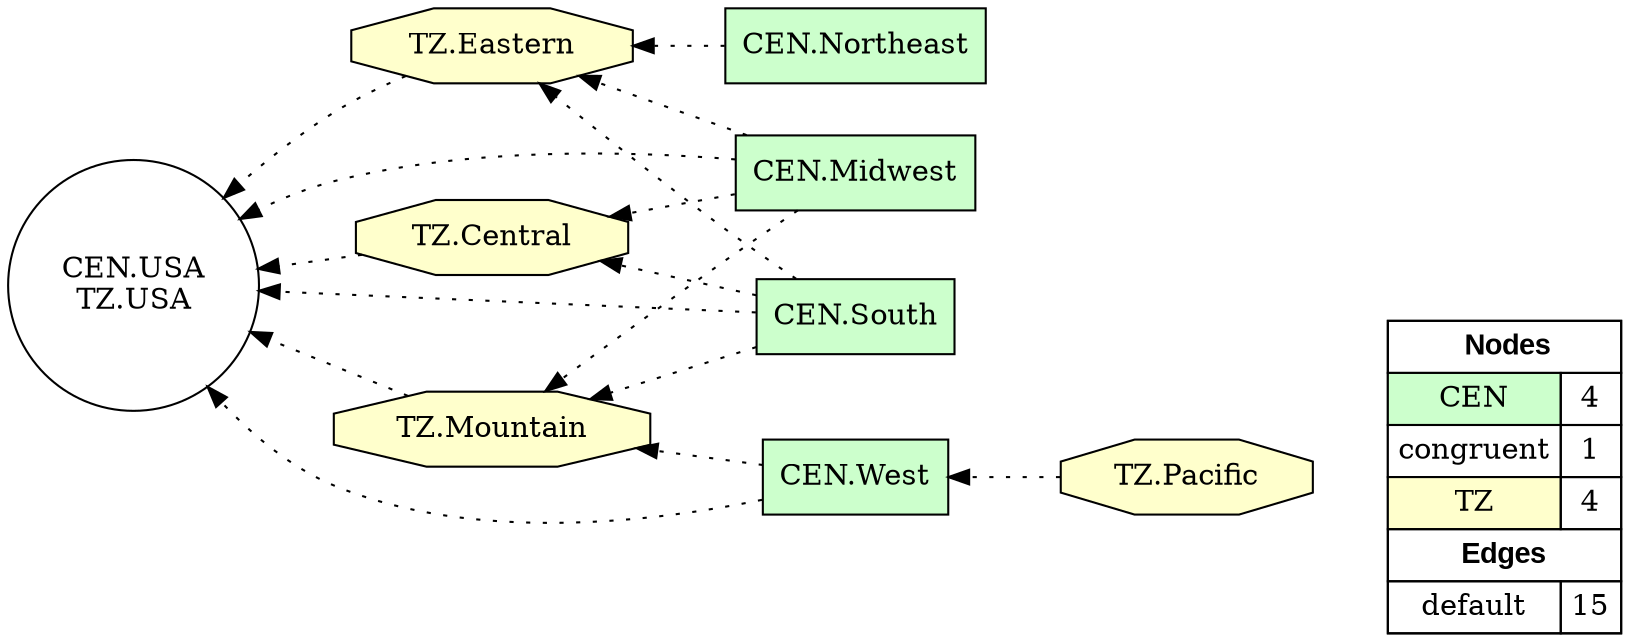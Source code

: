digraph{
rankdir=RL
node[shape=box style=filled fillcolor="#CCFFCC"] 
"CEN.Midwest"
"CEN.South"
"CEN.Northeast"
"CEN.West"
node[shape=circle style=filled fillcolor="#FFFFFF"] 
"CEN.USA\nTZ.USA"
node[shape=octagon style=filled fillcolor="#FFFFCC"] 
"TZ.Eastern"
"TZ.Pacific"
"TZ.Central"
"TZ.Mountain"
edge[arrowhead=normal style=dotted color="#000000" constraint=true penwidth=1]
"CEN.South" -> "CEN.USA\nTZ.USA"
"CEN.Midwest" -> "CEN.USA\nTZ.USA"
"CEN.Midwest" -> "TZ.Central"
"TZ.Pacific" -> "CEN.West"
"TZ.Eastern" -> "CEN.USA\nTZ.USA"
"CEN.South" -> "TZ.Mountain"
"CEN.West" -> "TZ.Mountain"
"CEN.Midwest" -> "TZ.Mountain"
"TZ.Central" -> "CEN.USA\nTZ.USA"
"CEN.Northeast" -> "TZ.Eastern"
"CEN.South" -> "TZ.Central"
"CEN.West" -> "CEN.USA\nTZ.USA"
"CEN.Midwest" -> "TZ.Eastern"
"CEN.South" -> "TZ.Eastern"
"TZ.Mountain" -> "CEN.USA\nTZ.USA"
edge[arrowhead=normal style=dotted color="#000000" constraint=true penwidth=1]
node[shape=box] 
{rank=source Legend [fillcolor= white margin=0 label=< 
 <TABLE BORDER="0" CELLBORDER="1" CELLSPACING="0" CELLPADDING="4"> 
<TR> <TD COLSPAN="2"><font face="Arial Black"> Nodes</font></TD> </TR> 
<TR> 
 <TD bgcolor="#CCFFCC">CEN</TD> 
 <TD>4</TD> 
 </TR> 
<TR> 
 <TD bgcolor="#FFFFFF">congruent</TD> 
 <TD>1</TD> 
 </TR> 
<TR> 
 <TD bgcolor="#FFFFCC">TZ</TD> 
 <TD>4</TD> 
 </TR> 
<TR> <TD COLSPAN="2"><font face = "Arial Black"> Edges </font></TD> </TR> 
<TR> 
 <TD><font color ="#000000">default</font></TD><TD>15</TD>
</TR>
</TABLE> 
 >] } 
}